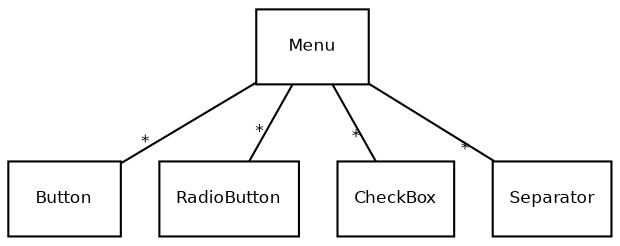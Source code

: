 digraph G {
        fontname = "Bitstream Vera Sans"
        fontsize = 8

        node [
            fontname = "Bitstream Vera Sans"
            fontsize = 8
            shape = "record"
        ]

        edge [
            fontname = "Bitstream Vera Sans"
            fontsize = 8
        ]

        Menu[
            label = "{Menu}"
        ]

        Button [
            label = "{Button}"
        ]

         RadioButton [
            label = "{RadioButton}"
        ]

        CheckBox [
            label = "{CheckBox}"
        ]

        Separator [
            label = "{Separator }"
        ]              

        edge [
          arrowtail = "ediamond"
          arrowhead = "none"

          labeldistance = 1.5
          labelangle = 10

          headlabel = "*"
        ]

        Menu-> CheckBox
        Menu -> RadioButton
        Menu-> Button
        Menu-> Separator        
}
